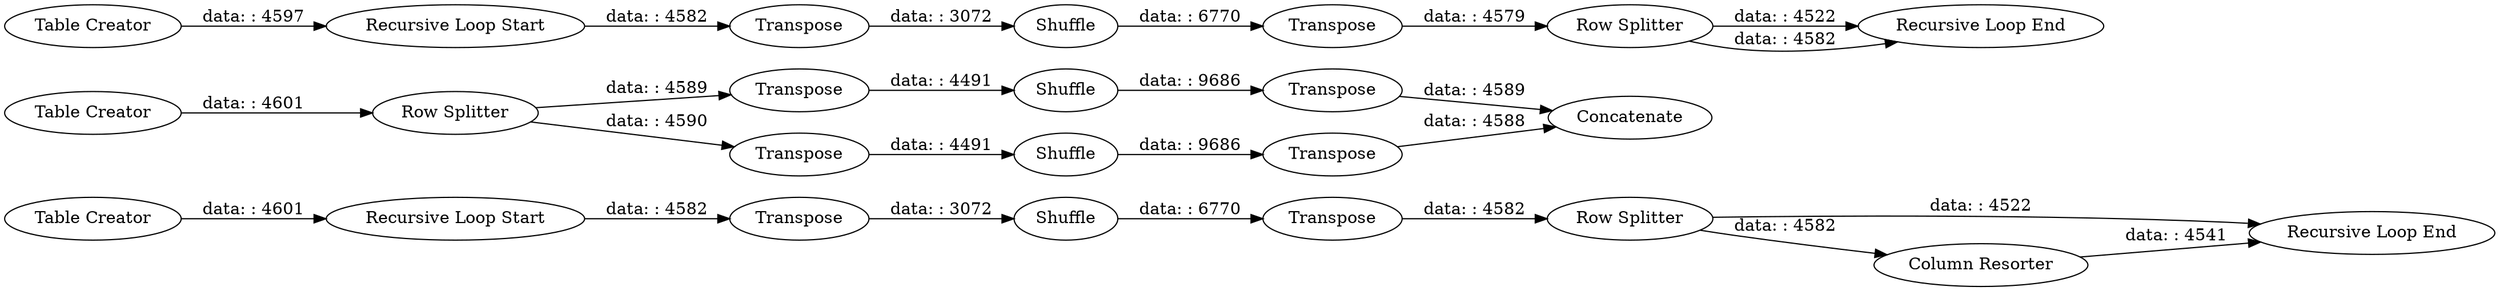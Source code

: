 digraph {
	"5390571172736702128_10" [label="Recursive Loop Start"]
	"5390571172736702128_20" [label=Transpose]
	"5390571172736702128_1" [label="Table Creator"]
	"5390571172736702128_19" [label=Transpose]
	"5390571172736702128_4" [label=Shuffle]
	"5390571172736702128_16" [label="Table Creator"]
	"5390571172736702128_11" [label="Table Creator"]
	"5390571172736702128_12" [label=Transpose]
	"5390571172736702128_21" [label=Transpose]
	"5390571172736702128_6" [label="Row Splitter"]
	"5390571172736702128_24" [label=Concatenate]
	"5390571172736702128_23" [label=Transpose]
	"5390571172736702128_17" [label="Row Splitter"]
	"5390571172736702128_8" [label="Row Splitter"]
	"5390571172736702128_2" [label="Recursive Loop Start"]
	"5390571172736702128_7" [label="Recursive Loop End"]
	"5390571172736702128_3" [label=Transpose]
	"5390571172736702128_22" [label=Shuffle]
	"5390571172736702128_9" [label=Transpose]
	"5390571172736702128_13" [label="Recursive Loop End"]
	"5390571172736702128_5" [label=Transpose]
	"5390571172736702128_14" [label=Shuffle]
	"5390571172736702128_18" [label=Shuffle]
	"5390571172736702128_15" [label="Column Resorter"]
	"5390571172736702128_6" -> "5390571172736702128_7" [label="data: : 4522"]
	"5390571172736702128_16" -> "5390571172736702128_17" [label="data: : 4601"]
	"5390571172736702128_5" -> "5390571172736702128_6" [label="data: : 4579"]
	"5390571172736702128_21" -> "5390571172736702128_24" [label="data: : 4588"]
	"5390571172736702128_6" -> "5390571172736702128_7" [label="data: : 4582"]
	"5390571172736702128_4" -> "5390571172736702128_5" [label="data: : 6770"]
	"5390571172736702128_19" -> "5390571172736702128_24" [label="data: : 4589"]
	"5390571172736702128_14" -> "5390571172736702128_9" [label="data: : 6770"]
	"5390571172736702128_15" -> "5390571172736702128_13" [label="data: : 4541"]
	"5390571172736702128_18" -> "5390571172736702128_19" [label="data: : 9686"]
	"5390571172736702128_23" -> "5390571172736702128_22" [label="data: : 4491"]
	"5390571172736702128_2" -> "5390571172736702128_3" [label="data: : 4582"]
	"5390571172736702128_20" -> "5390571172736702128_18" [label="data: : 4491"]
	"5390571172736702128_8" -> "5390571172736702128_15" [label="data: : 4582"]
	"5390571172736702128_8" -> "5390571172736702128_13" [label="data: : 4522"]
	"5390571172736702128_12" -> "5390571172736702128_14" [label="data: : 3072"]
	"5390571172736702128_17" -> "5390571172736702128_20" [label="data: : 4589"]
	"5390571172736702128_3" -> "5390571172736702128_4" [label="data: : 3072"]
	"5390571172736702128_9" -> "5390571172736702128_8" [label="data: : 4582"]
	"5390571172736702128_22" -> "5390571172736702128_21" [label="data: : 9686"]
	"5390571172736702128_1" -> "5390571172736702128_2" [label="data: : 4597"]
	"5390571172736702128_10" -> "5390571172736702128_12" [label="data: : 4582"]
	"5390571172736702128_17" -> "5390571172736702128_23" [label="data: : 4590"]
	"5390571172736702128_11" -> "5390571172736702128_10" [label="data: : 4601"]
	rankdir=LR
}
